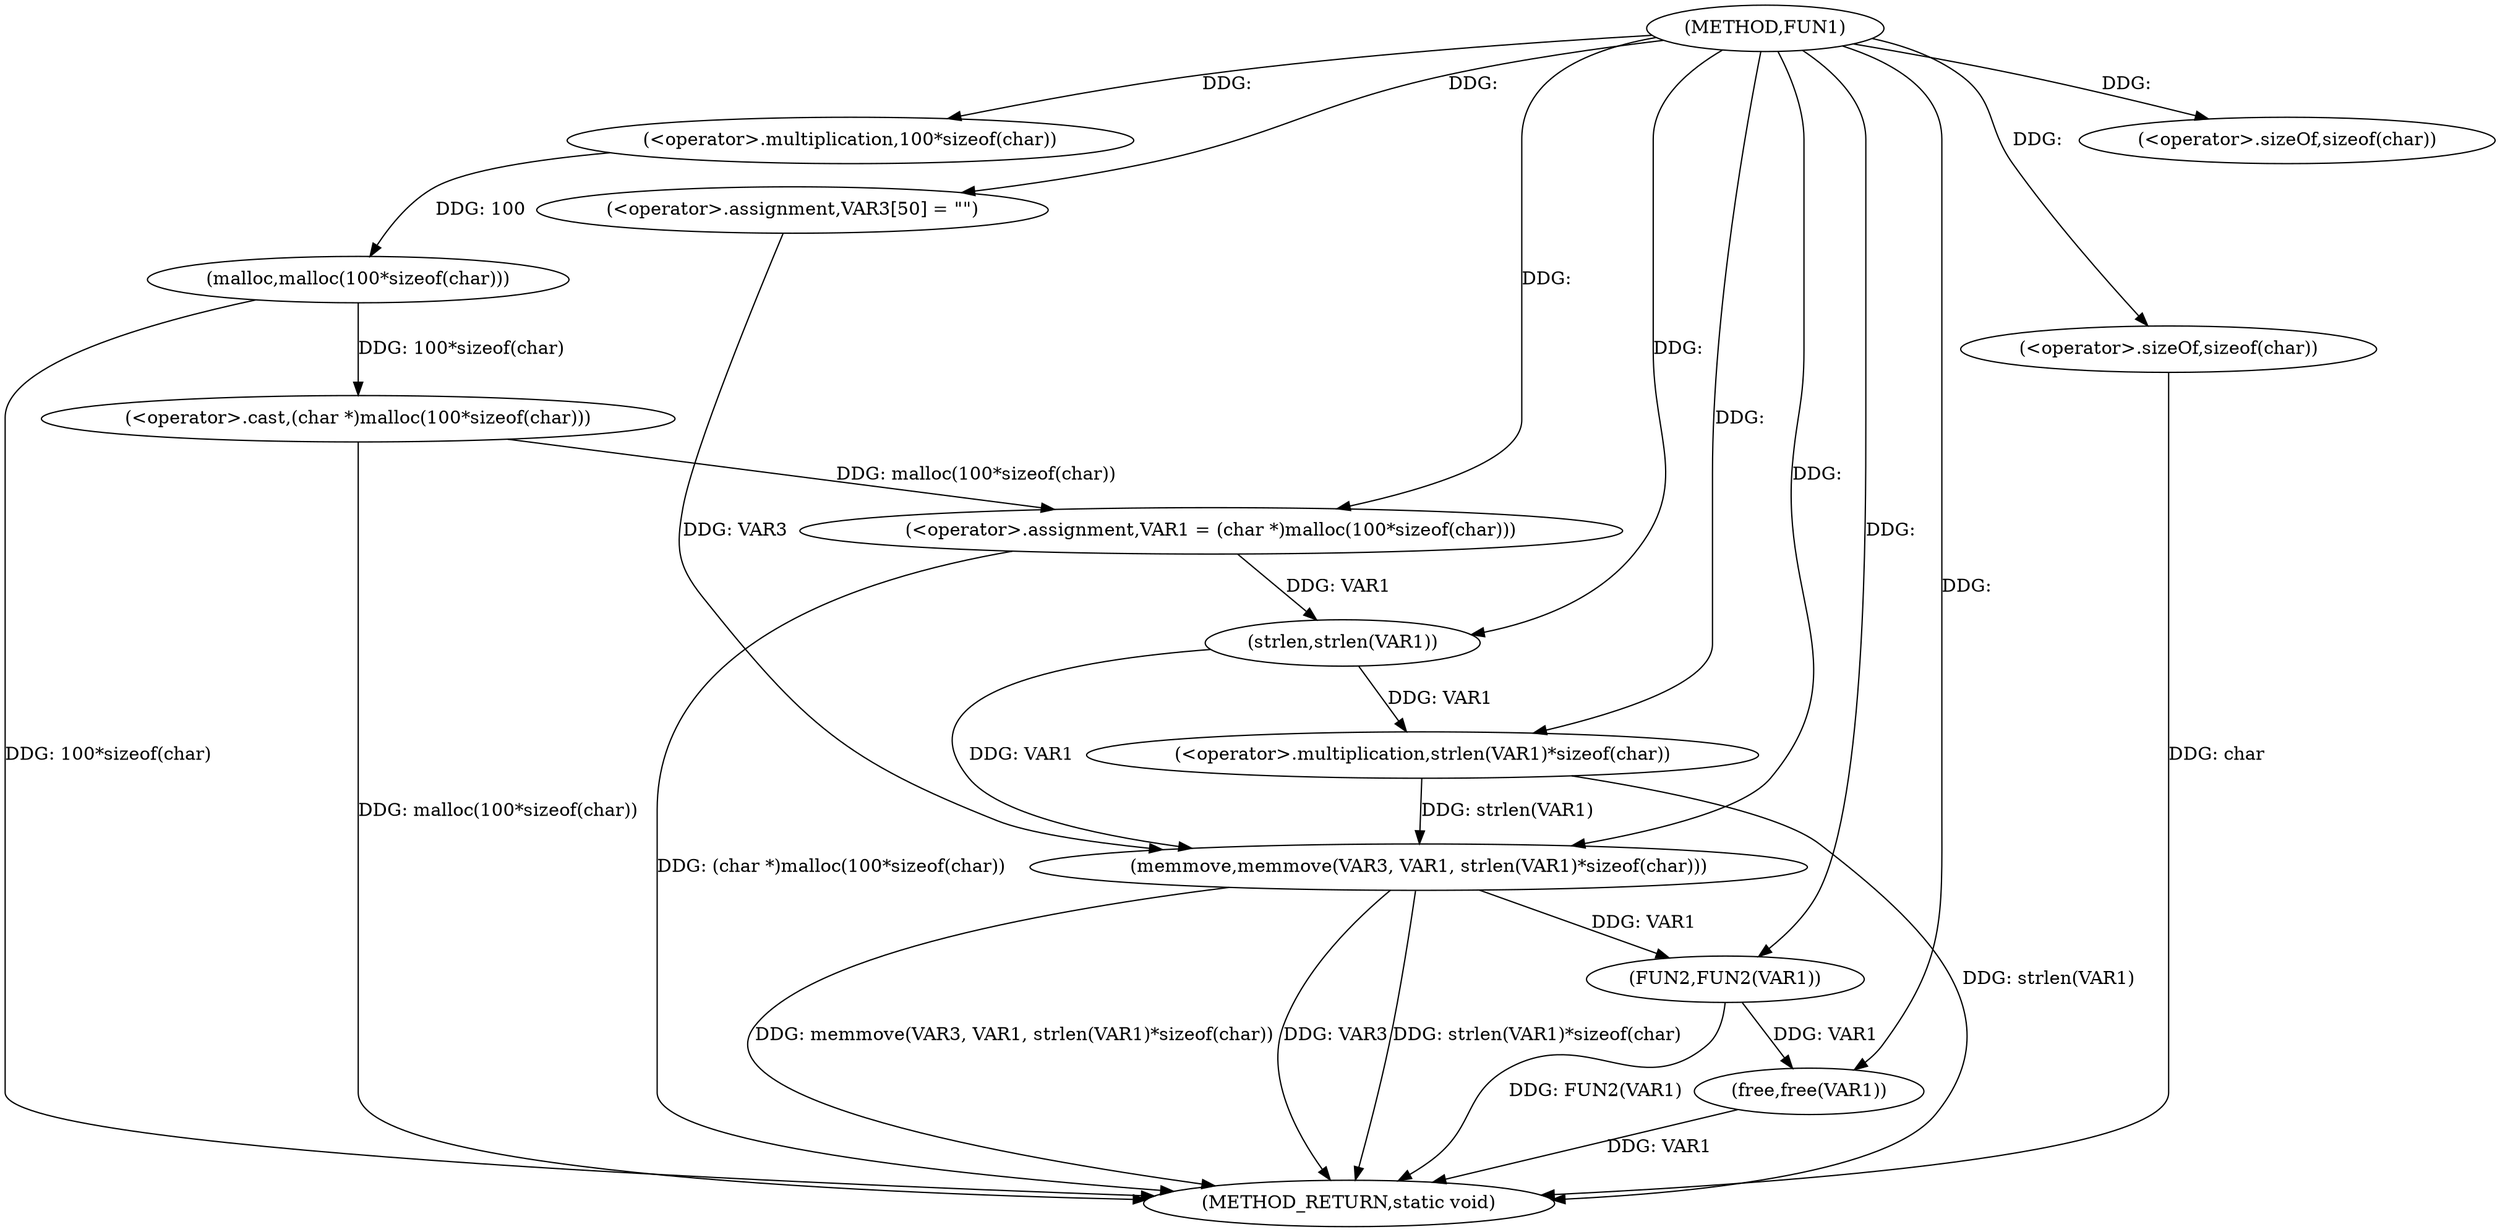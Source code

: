 digraph FUN1 {  
"1000100" [label = "(METHOD,FUN1)" ]
"1000131" [label = "(METHOD_RETURN,static void)" ]
"1000103" [label = "(<operator>.assignment,VAR1 = (char *)malloc(100*sizeof(char)))" ]
"1000105" [label = "(<operator>.cast,(char *)malloc(100*sizeof(char)))" ]
"1000107" [label = "(malloc,malloc(100*sizeof(char)))" ]
"1000108" [label = "(<operator>.multiplication,100*sizeof(char))" ]
"1000110" [label = "(<operator>.sizeOf,sizeof(char))" ]
"1000116" [label = "(<operator>.assignment,VAR3[50] = \"\")" ]
"1000119" [label = "(memmove,memmove(VAR3, VAR1, strlen(VAR1)*sizeof(char)))" ]
"1000122" [label = "(<operator>.multiplication,strlen(VAR1)*sizeof(char))" ]
"1000123" [label = "(strlen,strlen(VAR1))" ]
"1000125" [label = "(<operator>.sizeOf,sizeof(char))" ]
"1000127" [label = "(FUN2,FUN2(VAR1))" ]
"1000129" [label = "(free,free(VAR1))" ]
  "1000107" -> "1000131"  [ label = "DDG: 100*sizeof(char)"] 
  "1000105" -> "1000131"  [ label = "DDG: malloc(100*sizeof(char))"] 
  "1000103" -> "1000131"  [ label = "DDG: (char *)malloc(100*sizeof(char))"] 
  "1000122" -> "1000131"  [ label = "DDG: strlen(VAR1)"] 
  "1000127" -> "1000131"  [ label = "DDG: FUN2(VAR1)"] 
  "1000119" -> "1000131"  [ label = "DDG: VAR3"] 
  "1000119" -> "1000131"  [ label = "DDG: strlen(VAR1)*sizeof(char)"] 
  "1000119" -> "1000131"  [ label = "DDG: memmove(VAR3, VAR1, strlen(VAR1)*sizeof(char))"] 
  "1000129" -> "1000131"  [ label = "DDG: VAR1"] 
  "1000125" -> "1000131"  [ label = "DDG: char"] 
  "1000105" -> "1000103"  [ label = "DDG: malloc(100*sizeof(char))"] 
  "1000100" -> "1000103"  [ label = "DDG: "] 
  "1000107" -> "1000105"  [ label = "DDG: 100*sizeof(char)"] 
  "1000108" -> "1000107"  [ label = "DDG: 100"] 
  "1000100" -> "1000108"  [ label = "DDG: "] 
  "1000100" -> "1000110"  [ label = "DDG: "] 
  "1000100" -> "1000116"  [ label = "DDG: "] 
  "1000116" -> "1000119"  [ label = "DDG: VAR3"] 
  "1000100" -> "1000119"  [ label = "DDG: "] 
  "1000123" -> "1000119"  [ label = "DDG: VAR1"] 
  "1000122" -> "1000119"  [ label = "DDG: strlen(VAR1)"] 
  "1000123" -> "1000122"  [ label = "DDG: VAR1"] 
  "1000103" -> "1000123"  [ label = "DDG: VAR1"] 
  "1000100" -> "1000123"  [ label = "DDG: "] 
  "1000100" -> "1000122"  [ label = "DDG: "] 
  "1000100" -> "1000125"  [ label = "DDG: "] 
  "1000119" -> "1000127"  [ label = "DDG: VAR1"] 
  "1000100" -> "1000127"  [ label = "DDG: "] 
  "1000127" -> "1000129"  [ label = "DDG: VAR1"] 
  "1000100" -> "1000129"  [ label = "DDG: "] 
}
